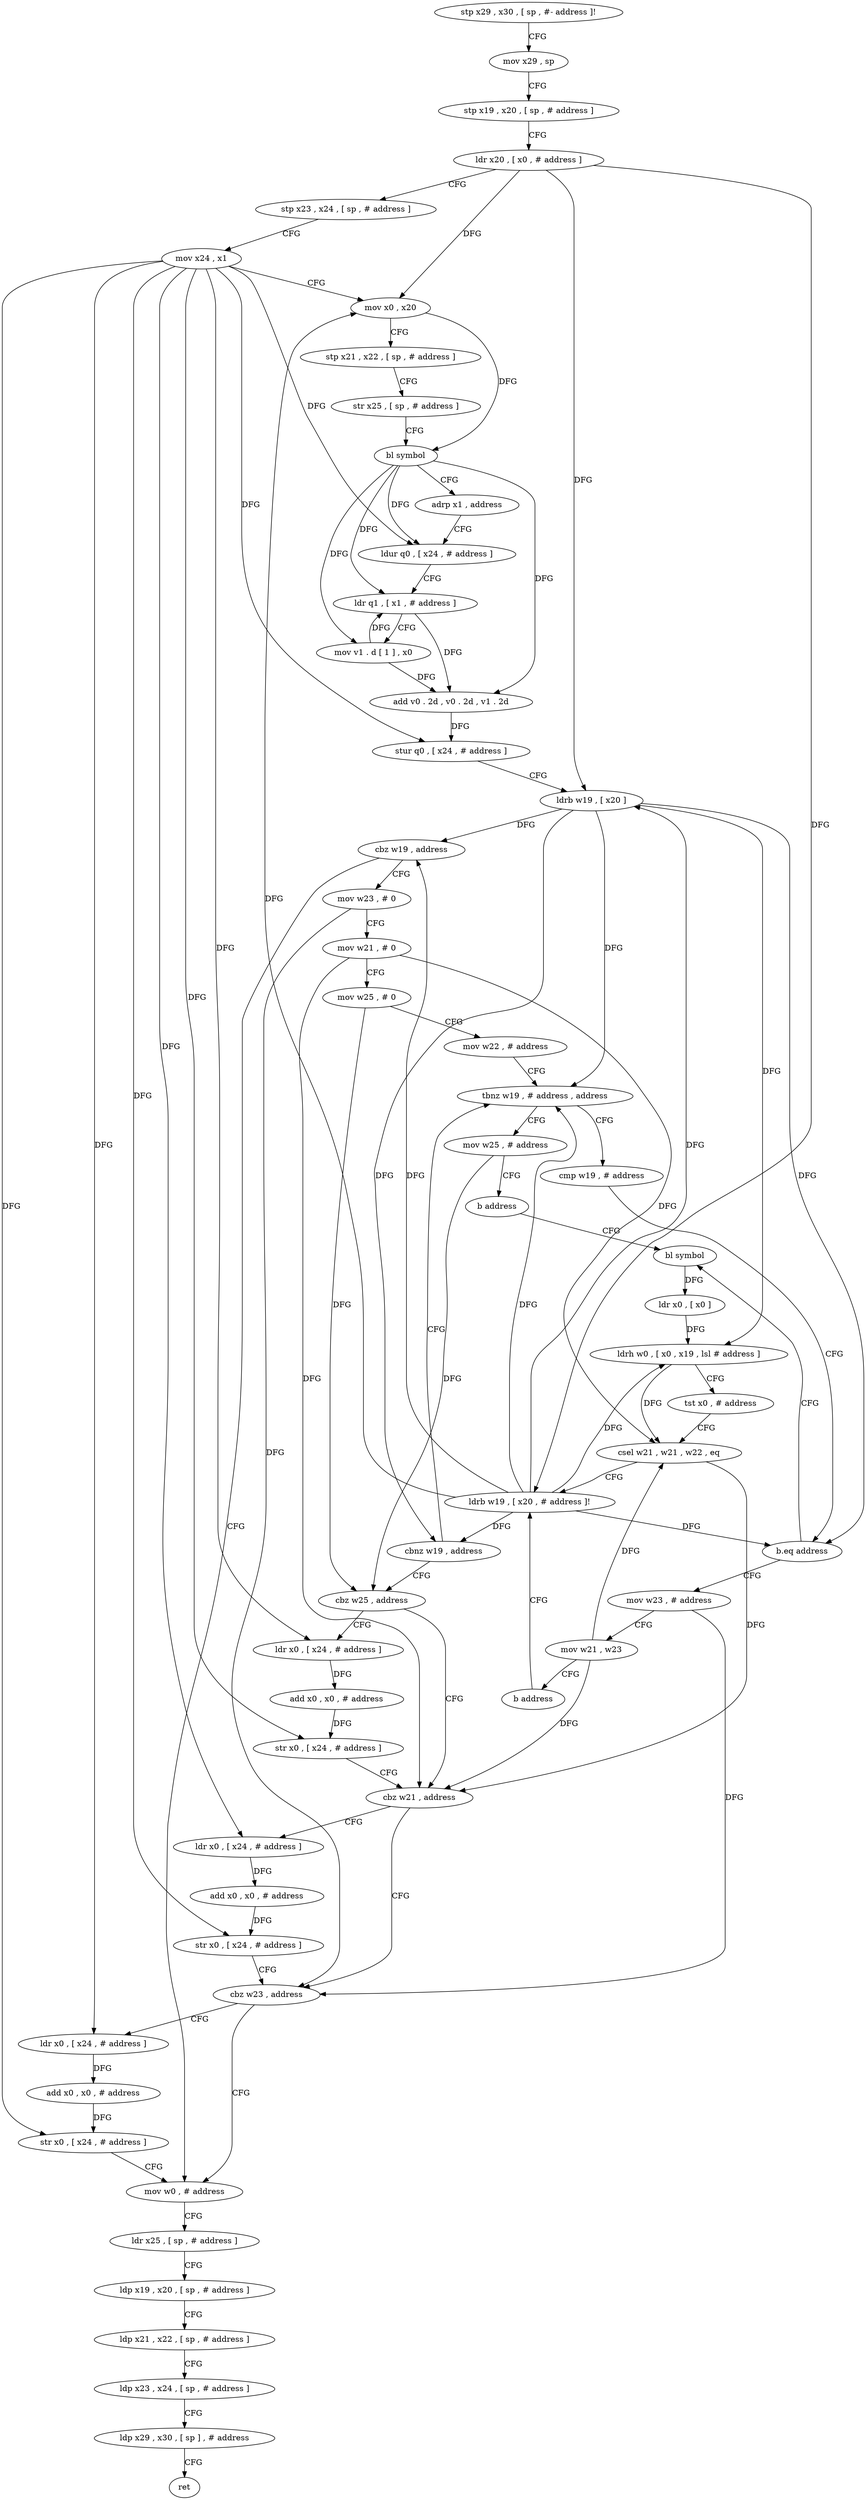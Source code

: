 digraph "func" {
"4207824" [label = "stp x29 , x30 , [ sp , #- address ]!" ]
"4207828" [label = "mov x29 , sp" ]
"4207832" [label = "stp x19 , x20 , [ sp , # address ]" ]
"4207836" [label = "ldr x20 , [ x0 , # address ]" ]
"4207840" [label = "stp x23 , x24 , [ sp , # address ]" ]
"4207844" [label = "mov x24 , x1" ]
"4207848" [label = "mov x0 , x20" ]
"4207852" [label = "stp x21 , x22 , [ sp , # address ]" ]
"4207856" [label = "str x25 , [ sp , # address ]" ]
"4207860" [label = "bl symbol" ]
"4207864" [label = "adrp x1 , address" ]
"4207868" [label = "ldur q0 , [ x24 , # address ]" ]
"4207872" [label = "ldr q1 , [ x1 , # address ]" ]
"4207876" [label = "mov v1 . d [ 1 ] , x0" ]
"4207880" [label = "add v0 . 2d , v0 . 2d , v1 . 2d" ]
"4207884" [label = "stur q0 , [ x24 , # address ]" ]
"4207888" [label = "ldrb w19 , [ x20 ]" ]
"4207892" [label = "cbz w19 , address" ]
"4208000" [label = "mov w0 , # address" ]
"4207896" [label = "mov w23 , # 0" ]
"4208004" [label = "ldr x25 , [ sp , # address ]" ]
"4208008" [label = "ldp x19 , x20 , [ sp , # address ]" ]
"4208012" [label = "ldp x21 , x22 , [ sp , # address ]" ]
"4208016" [label = "ldp x23 , x24 , [ sp , # address ]" ]
"4208020" [label = "ldp x29 , x30 , [ sp ] , # address" ]
"4208024" [label = "ret" ]
"4207900" [label = "mov w21 , # 0" ]
"4207904" [label = "mov w25 , # 0" ]
"4207908" [label = "mov w22 , # address" ]
"4207912" [label = "tbnz w19 , # address , address" ]
"4208048" [label = "mov w25 , # address" ]
"4208052" [label = "b address" ]
"4207924" [label = "bl symbol" ]
"4207916" [label = "cmp w19 , # address" ]
"4207920" [label = "b.eq address" ]
"4208032" [label = "mov w23 , # address" ]
"4207928" [label = "ldr x0 , [ x0 ]" ]
"4207932" [label = "ldrh w0 , [ x0 , x19 , lsl # address ]" ]
"4207936" [label = "tst x0 , # address" ]
"4207940" [label = "csel w21 , w21 , w22 , eq" ]
"4207944" [label = "ldrb w19 , [ x20 , # address ]!" ]
"4208036" [label = "mov w21 , w23" ]
"4208040" [label = "b address" ]
"4207952" [label = "cbz w25 , address" ]
"4207968" [label = "cbz w21 , address" ]
"4207956" [label = "ldr x0 , [ x24 , # address ]" ]
"4207948" [label = "cbnz w19 , address" ]
"4207984" [label = "cbz w23 , address" ]
"4207972" [label = "ldr x0 , [ x24 , # address ]" ]
"4207960" [label = "add x0 , x0 , # address" ]
"4207964" [label = "str x0 , [ x24 , # address ]" ]
"4207988" [label = "ldr x0 , [ x24 , # address ]" ]
"4207976" [label = "add x0 , x0 , # address" ]
"4207980" [label = "str x0 , [ x24 , # address ]" ]
"4207992" [label = "add x0 , x0 , # address" ]
"4207996" [label = "str x0 , [ x24 , # address ]" ]
"4207824" -> "4207828" [ label = "CFG" ]
"4207828" -> "4207832" [ label = "CFG" ]
"4207832" -> "4207836" [ label = "CFG" ]
"4207836" -> "4207840" [ label = "CFG" ]
"4207836" -> "4207848" [ label = "DFG" ]
"4207836" -> "4207888" [ label = "DFG" ]
"4207836" -> "4207944" [ label = "DFG" ]
"4207840" -> "4207844" [ label = "CFG" ]
"4207844" -> "4207848" [ label = "CFG" ]
"4207844" -> "4207868" [ label = "DFG" ]
"4207844" -> "4207884" [ label = "DFG" ]
"4207844" -> "4207956" [ label = "DFG" ]
"4207844" -> "4207964" [ label = "DFG" ]
"4207844" -> "4207972" [ label = "DFG" ]
"4207844" -> "4207980" [ label = "DFG" ]
"4207844" -> "4207988" [ label = "DFG" ]
"4207844" -> "4207996" [ label = "DFG" ]
"4207848" -> "4207852" [ label = "CFG" ]
"4207848" -> "4207860" [ label = "DFG" ]
"4207852" -> "4207856" [ label = "CFG" ]
"4207856" -> "4207860" [ label = "CFG" ]
"4207860" -> "4207864" [ label = "CFG" ]
"4207860" -> "4207876" [ label = "DFG" ]
"4207860" -> "4207868" [ label = "DFG" ]
"4207860" -> "4207880" [ label = "DFG" ]
"4207860" -> "4207872" [ label = "DFG" ]
"4207864" -> "4207868" [ label = "CFG" ]
"4207868" -> "4207872" [ label = "CFG" ]
"4207872" -> "4207876" [ label = "CFG" ]
"4207872" -> "4207880" [ label = "DFG" ]
"4207876" -> "4207880" [ label = "DFG" ]
"4207876" -> "4207872" [ label = "DFG" ]
"4207880" -> "4207884" [ label = "DFG" ]
"4207884" -> "4207888" [ label = "CFG" ]
"4207888" -> "4207892" [ label = "DFG" ]
"4207888" -> "4207912" [ label = "DFG" ]
"4207888" -> "4207920" [ label = "DFG" ]
"4207888" -> "4207932" [ label = "DFG" ]
"4207888" -> "4207948" [ label = "DFG" ]
"4207892" -> "4208000" [ label = "CFG" ]
"4207892" -> "4207896" [ label = "CFG" ]
"4208000" -> "4208004" [ label = "CFG" ]
"4207896" -> "4207900" [ label = "CFG" ]
"4207896" -> "4207984" [ label = "DFG" ]
"4208004" -> "4208008" [ label = "CFG" ]
"4208008" -> "4208012" [ label = "CFG" ]
"4208012" -> "4208016" [ label = "CFG" ]
"4208016" -> "4208020" [ label = "CFG" ]
"4208020" -> "4208024" [ label = "CFG" ]
"4207900" -> "4207904" [ label = "CFG" ]
"4207900" -> "4207940" [ label = "DFG" ]
"4207900" -> "4207968" [ label = "DFG" ]
"4207904" -> "4207908" [ label = "CFG" ]
"4207904" -> "4207952" [ label = "DFG" ]
"4207908" -> "4207912" [ label = "CFG" ]
"4207912" -> "4208048" [ label = "CFG" ]
"4207912" -> "4207916" [ label = "CFG" ]
"4208048" -> "4208052" [ label = "CFG" ]
"4208048" -> "4207952" [ label = "DFG" ]
"4208052" -> "4207924" [ label = "CFG" ]
"4207924" -> "4207928" [ label = "DFG" ]
"4207916" -> "4207920" [ label = "CFG" ]
"4207920" -> "4208032" [ label = "CFG" ]
"4207920" -> "4207924" [ label = "CFG" ]
"4208032" -> "4208036" [ label = "CFG" ]
"4208032" -> "4207984" [ label = "DFG" ]
"4207928" -> "4207932" [ label = "DFG" ]
"4207932" -> "4207936" [ label = "CFG" ]
"4207932" -> "4207940" [ label = "DFG" ]
"4207936" -> "4207940" [ label = "CFG" ]
"4207940" -> "4207944" [ label = "CFG" ]
"4207940" -> "4207968" [ label = "DFG" ]
"4207944" -> "4207948" [ label = "DFG" ]
"4207944" -> "4207848" [ label = "DFG" ]
"4207944" -> "4207888" [ label = "DFG" ]
"4207944" -> "4207892" [ label = "DFG" ]
"4207944" -> "4207912" [ label = "DFG" ]
"4207944" -> "4207920" [ label = "DFG" ]
"4207944" -> "4207932" [ label = "DFG" ]
"4208036" -> "4208040" [ label = "CFG" ]
"4208036" -> "4207940" [ label = "DFG" ]
"4208036" -> "4207968" [ label = "DFG" ]
"4208040" -> "4207944" [ label = "CFG" ]
"4207952" -> "4207968" [ label = "CFG" ]
"4207952" -> "4207956" [ label = "CFG" ]
"4207968" -> "4207984" [ label = "CFG" ]
"4207968" -> "4207972" [ label = "CFG" ]
"4207956" -> "4207960" [ label = "DFG" ]
"4207948" -> "4207912" [ label = "CFG" ]
"4207948" -> "4207952" [ label = "CFG" ]
"4207984" -> "4208000" [ label = "CFG" ]
"4207984" -> "4207988" [ label = "CFG" ]
"4207972" -> "4207976" [ label = "DFG" ]
"4207960" -> "4207964" [ label = "DFG" ]
"4207964" -> "4207968" [ label = "CFG" ]
"4207988" -> "4207992" [ label = "DFG" ]
"4207976" -> "4207980" [ label = "DFG" ]
"4207980" -> "4207984" [ label = "CFG" ]
"4207992" -> "4207996" [ label = "DFG" ]
"4207996" -> "4208000" [ label = "CFG" ]
}
